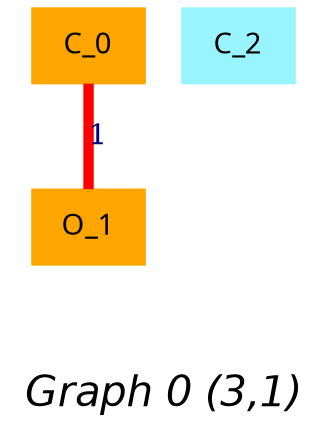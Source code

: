 graph "result" {
graph [ fontname="Helvetica-Oblique", fontsize=20,
label="\n\nGraph 0 (3,1)", size="4,4" ];
node [ label="\N", shape=box, sides=4, color=cadetblue1,
style=filled, fontname="Helvetica-Outline" ];
C_0 [color=orange];
O_1 [color=orange];
C_2;
C_0 -- O_1 [label="1", fontcolor=navy, color=red, style=bold, penwidth=5];
}

